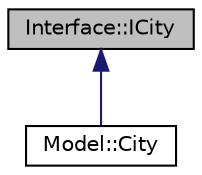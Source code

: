 digraph "Interface::ICity"
{
 // LATEX_PDF_SIZE
  edge [fontname="Helvetica",fontsize="10",labelfontname="Helvetica",labelfontsize="10"];
  node [fontname="Helvetica",fontsize="10",shape=record];
  Node1 [label="Interface::ICity",height=0.2,width=0.4,color="black", fillcolor="grey75", style="filled", fontcolor="black",tooltip="CityIF is an interface that every city in the game must fulfill. Kaupunki."];
  Node1 -> Node2 [dir="back",color="midnightblue",fontsize="10",style="solid",fontname="Helvetica"];
  Node2 [label="Model::City",height=0.2,width=0.4,color="black", fillcolor="white", style="filled",URL="$class_model_1_1_city.html",tooltip="The City class @inherits QObject - to use signal - slot mechanism @inherits Icity - used courseSide l..."];
}
